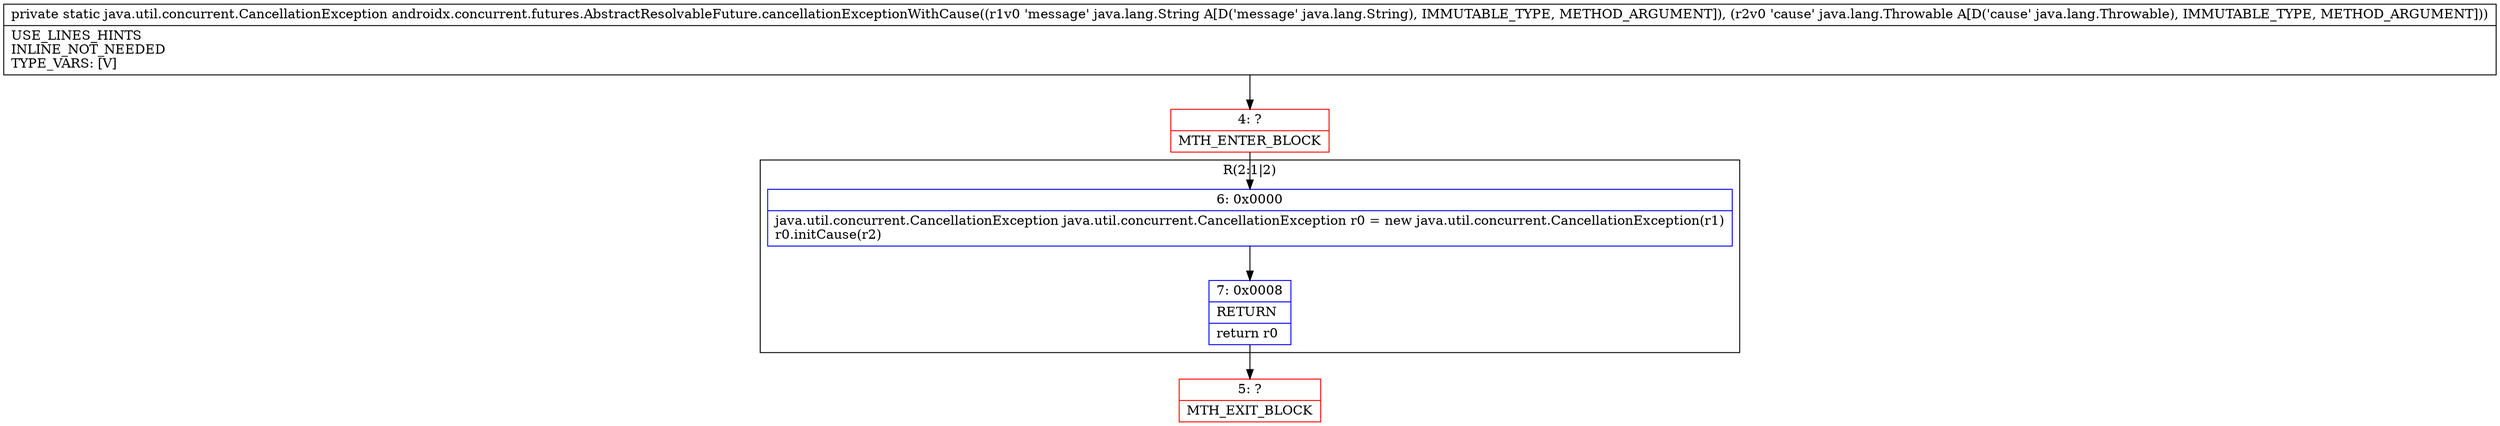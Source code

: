 digraph "CFG forandroidx.concurrent.futures.AbstractResolvableFuture.cancellationExceptionWithCause(Ljava\/lang\/String;Ljava\/lang\/Throwable;)Ljava\/util\/concurrent\/CancellationException;" {
subgraph cluster_Region_1699890584 {
label = "R(2:1|2)";
node [shape=record,color=blue];
Node_6 [shape=record,label="{6\:\ 0x0000|java.util.concurrent.CancellationException java.util.concurrent.CancellationException r0 = new java.util.concurrent.CancellationException(r1)\lr0.initCause(r2)\l}"];
Node_7 [shape=record,label="{7\:\ 0x0008|RETURN\l|return r0\l}"];
}
Node_4 [shape=record,color=red,label="{4\:\ ?|MTH_ENTER_BLOCK\l}"];
Node_5 [shape=record,color=red,label="{5\:\ ?|MTH_EXIT_BLOCK\l}"];
MethodNode[shape=record,label="{private static java.util.concurrent.CancellationException androidx.concurrent.futures.AbstractResolvableFuture.cancellationExceptionWithCause((r1v0 'message' java.lang.String A[D('message' java.lang.String), IMMUTABLE_TYPE, METHOD_ARGUMENT]), (r2v0 'cause' java.lang.Throwable A[D('cause' java.lang.Throwable), IMMUTABLE_TYPE, METHOD_ARGUMENT]))  | USE_LINES_HINTS\lINLINE_NOT_NEEDED\lTYPE_VARS: [V]\l}"];
MethodNode -> Node_4;Node_6 -> Node_7;
Node_7 -> Node_5;
Node_4 -> Node_6;
}


